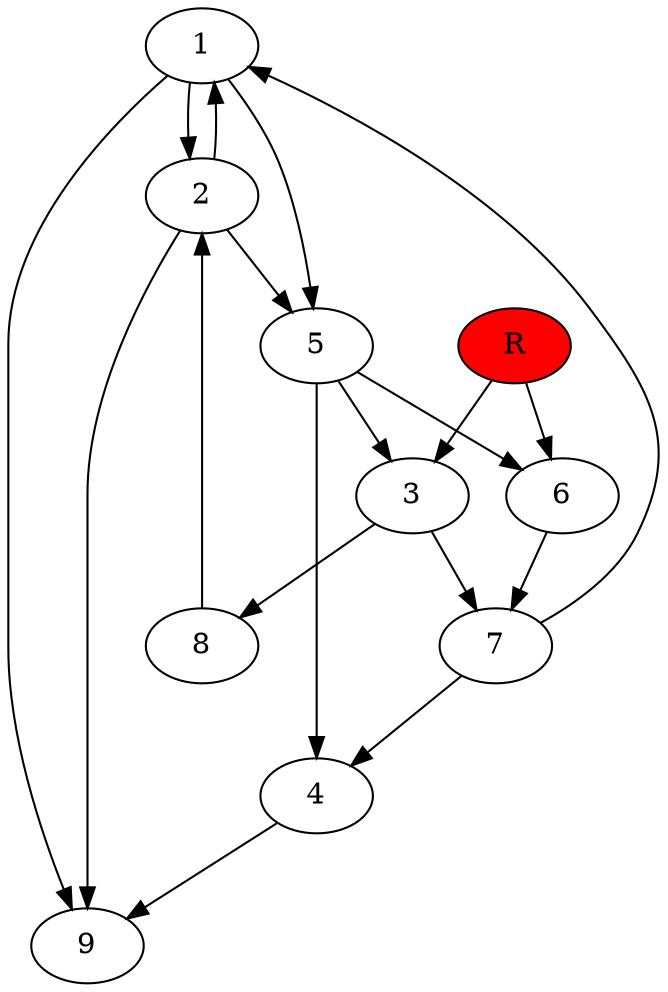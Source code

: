 digraph prb4056 {
	1
	2
	3
	4
	5
	6
	7
	8
	R [fillcolor="#ff0000" style=filled]
	1 -> 2
	1 -> 5
	1 -> 9
	2 -> 1
	2 -> 5
	2 -> 9
	3 -> 7
	3 -> 8
	4 -> 9
	5 -> 3
	5 -> 4
	5 -> 6
	6 -> 7
	7 -> 1
	7 -> 4
	8 -> 2
	R -> 3
	R -> 6
}
